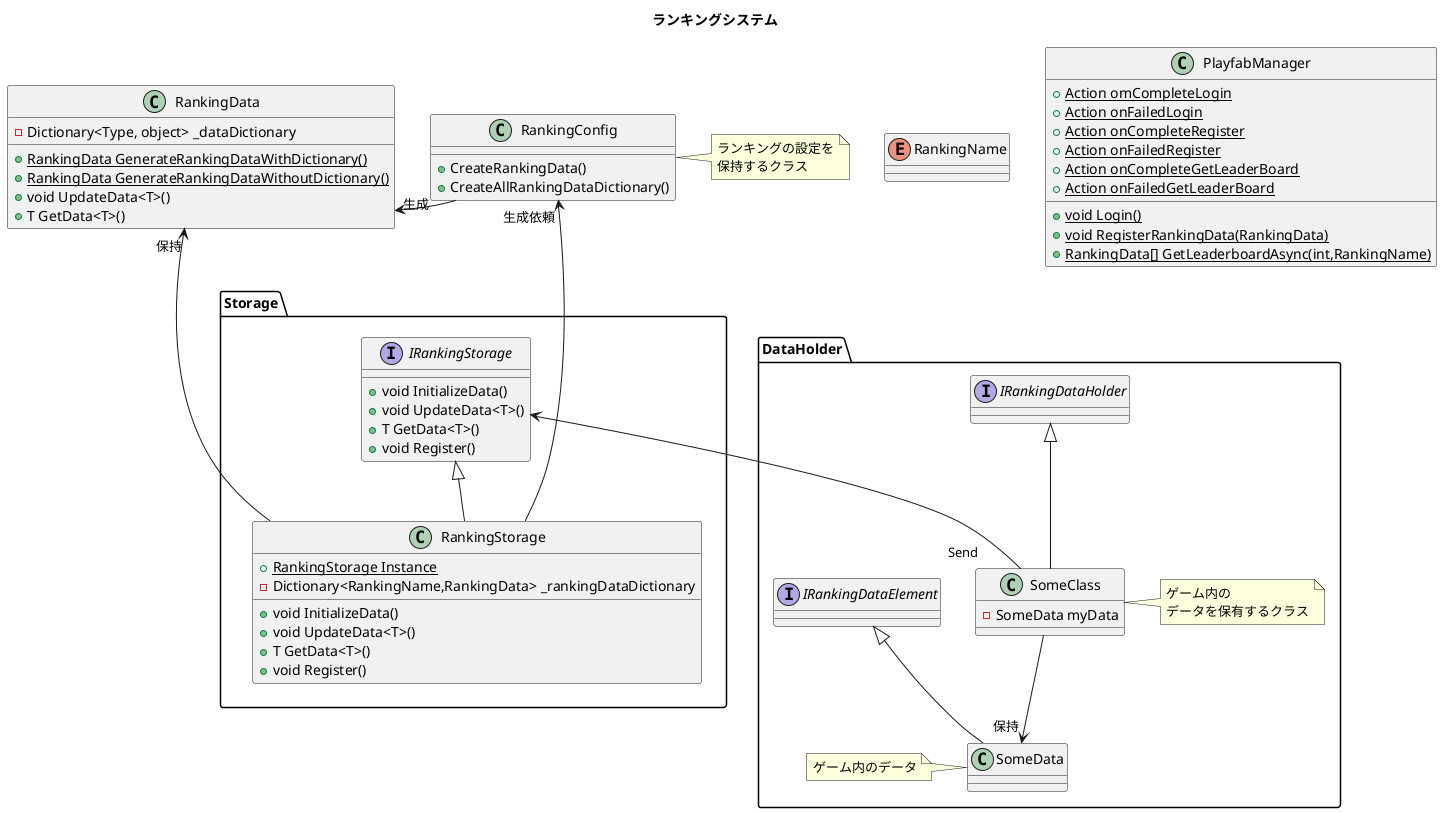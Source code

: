 @startuml
title ランキングシステム

class RankingConfig
{
    + CreateRankingData()
    + CreateAllRankingDataDictionary()
}
note right : ランキングの設定を\n保持するクラス

enum RankingName{}

package "DataHolder"
{
    class SomeClass
    {
        - SomeData myData
    }
    note right : ゲーム内の\nデータを保有するクラス
    
    class SomeData
    {
    }
    note left : ゲーム内のデータ 
    
    interface IRankingDataElement
    {
        
    }
    
    interface IRankingDataHolder
    {
        
    }
}

package "Storage"
{
    class RankingStorage
    {
        + {static} RankingStorage Instance
        - Dictionary<RankingName,RankingData> _rankingDataDictionary
        + void InitializeData()
        + void UpdateData<T>()
        + T GetData<T>()
        + void Register()
    }
    interface IRankingStorage
    {
        + void InitializeData()
        + void UpdateData<T>()
        + T GetData<T>()
        + void Register()
    }
}


class RankingData
{
    - Dictionary<Type, object> _dataDictionary
    + {static} RankingData GenerateRankingDataWithDictionary()
    + {static} RankingData GenerateRankingDataWithoutDictionary()
    + void UpdateData<T>()
    + T GetData<T>()
}

class PlayfabManager
{
    + {static} Action omCompleteLogin
    + {static} Action onFailedLogin
    + {static} Action onCompleteRegister
    + {static} Action onFailedRegister
    + {static} Action onCompleteGetLeaderBoard
    + {static} Action onFailedGetLeaderBoard
    + {static} void Login()
    + {static} void RegisterRankingData(RankingData)
    + {static} RankingData[] GetLeaderboardAsync(int,RankingName)
}




'実装関係'
IRankingDataHolder <|-- SomeClass
IRankingDataElement <|-- SomeData
IRankingStorage <|-- RankingStorage

'依存関係'
IRankingStorage <--"Send         " SomeClass
SomeClass -->"保持" SomeData
RankingStorage -->"保持" RankingData
RankingConfig -->"生成" RankingData
RankingStorage --up>"生成依頼" RankingConfig

'位置関係'
Storage -[hidden]up- RankingConfig
Storage -[hidden]up- RankingData
RankingConfig -[hidden]left- RankingData


@enduml